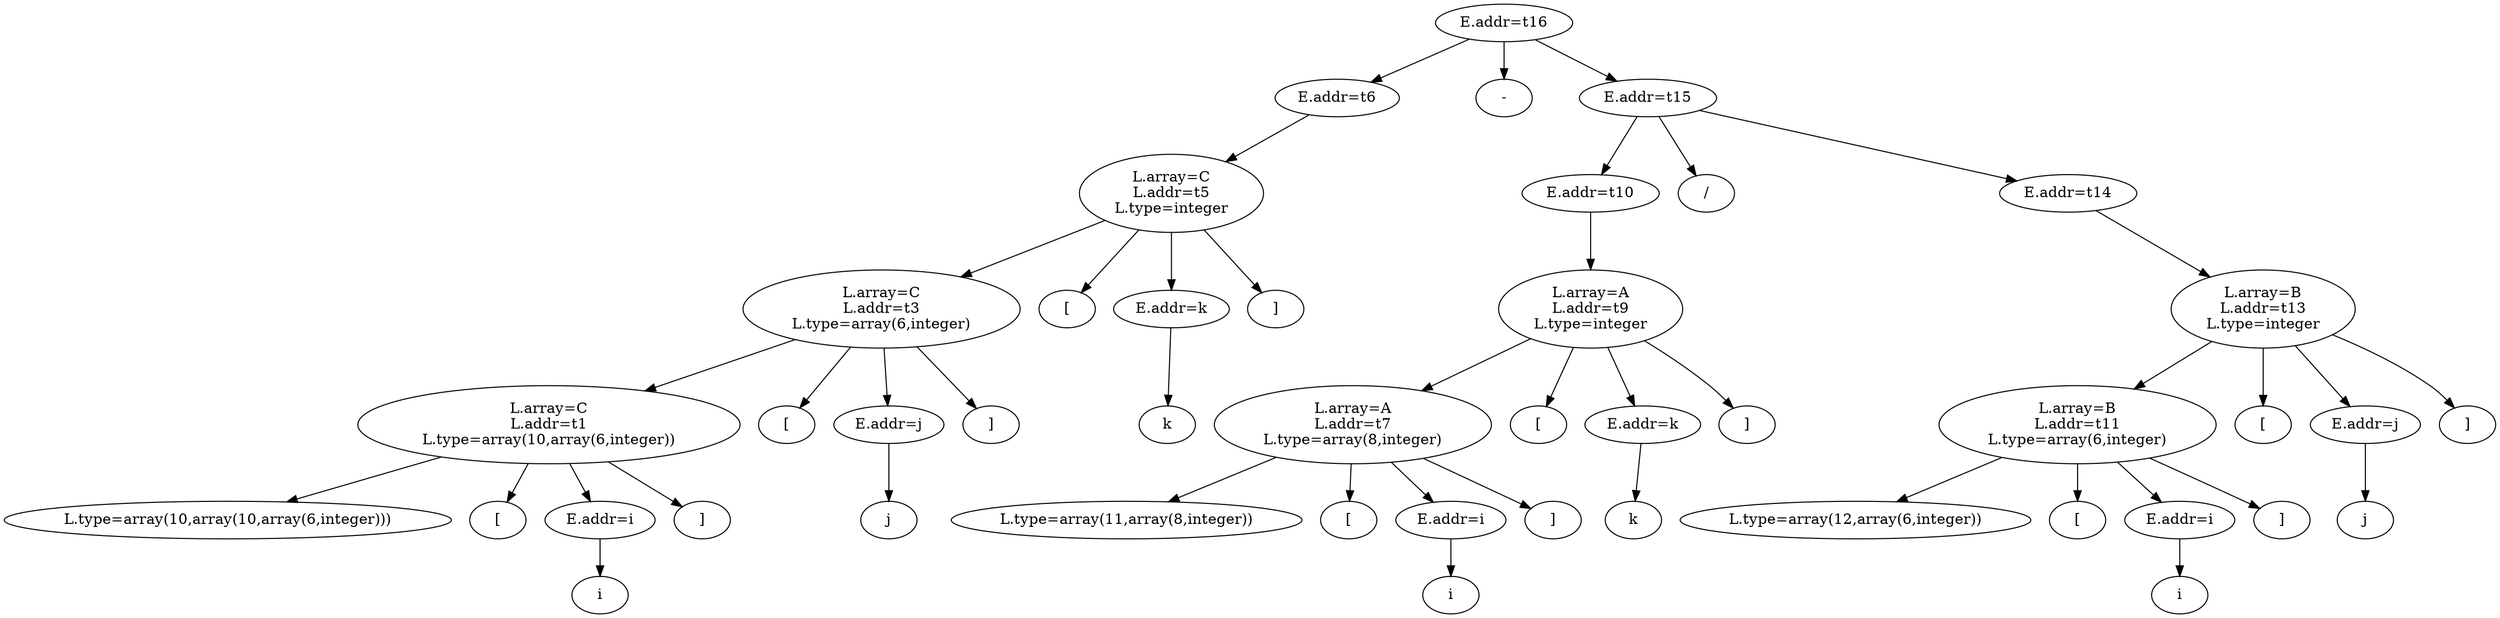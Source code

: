 digraph AST {
    ordering = out;
    1 [label="E.addr=t16"];
    2 [label="E.addr=t6"];
    3 [label="E.addr=t15"];
    4 [label="-"];
    5 [label="E.addr=t10"];
    6 [label="E.addr=t14"];
    7 [label="/"];
    1->2;
    1->4;
    1->3;
    3->5;
    3->7;
    3->6;
    8 [label="L.array=A\nL.addr=t9\nL.type=integer"];
    9 [label="L.array=A\nL.addr=t7\nL.type=array(8,integer)"];
    10 [label="&#91;"];
    11 [label="E.addr=k"];
    12 [label="&#93;"];
    13 [label="k"];
    5->8;
    8->9;
    8->10;
    8->11;
    8->12;
    11->13;
    14 [label="L.type=array(11,array(8,integer))"];
    15 [label="&#91;"];
    16 [label="E.addr=i"];
    17 [label="&#93;"];
    18 [label="i"];
    9->14;
    9->15;
    9->16;
    9->17;
    16->18;
    19 [label="L.array=B\nL.addr=t13\nL.type=integer"];
    20 [label="L.array=B\nL.addr=t11\nL.type=array(6,integer)"];
    21 [label="&#91;"];
    22 [label="E.addr=j"];
    23 [label="&#93;"];
    24 [label="j"];
    6->19;
    19->20;
    19->21;
    19->22;
    19->23;
    22->24;
    25 [label="L.type=array(12,array(6,integer))"];
    26 [label="&#91;"];
    27 [label="E.addr=i"];
    28 [label="&#93;"];
    29 [label="i"];
    20->25;
    20->26;
    20->27;
    20->28;
    27->29;
    30 [label="L.array=C\nL.addr=t5\nL.type=integer"];
    31 [label="L.array=C\nL.addr=t3\nL.type=array(6,integer)"];
    32 [label="&#91;"];
    33 [label="E.addr=k"];
    34 [label="&#93;"];
    35 [label="k"];
    2->30;
    30->31;
    30->32;
    30->33;
    30->34;
    33->35;
    36 [label="L.array=C\nL.addr=t1\nL.type=array(10,array(6,integer))"];
    37 [label="&#91;"];
    38 [label="E.addr=j"];
    39 [label="&#93;"];
    40 [label="j"];
    31->36;
    31->37;
    31->38;
    31->39;
    38->40;
    41 [label="L.type=array(10,array(10,array(6,integer)))"];
    42 [label="&#91;"];
    43 [label="E.addr=i"];
    44 [label="&#93;"];
    45 [label="i"];
    36->41;
    36->42;
    36->43;
    36->44;
    43->45;
}